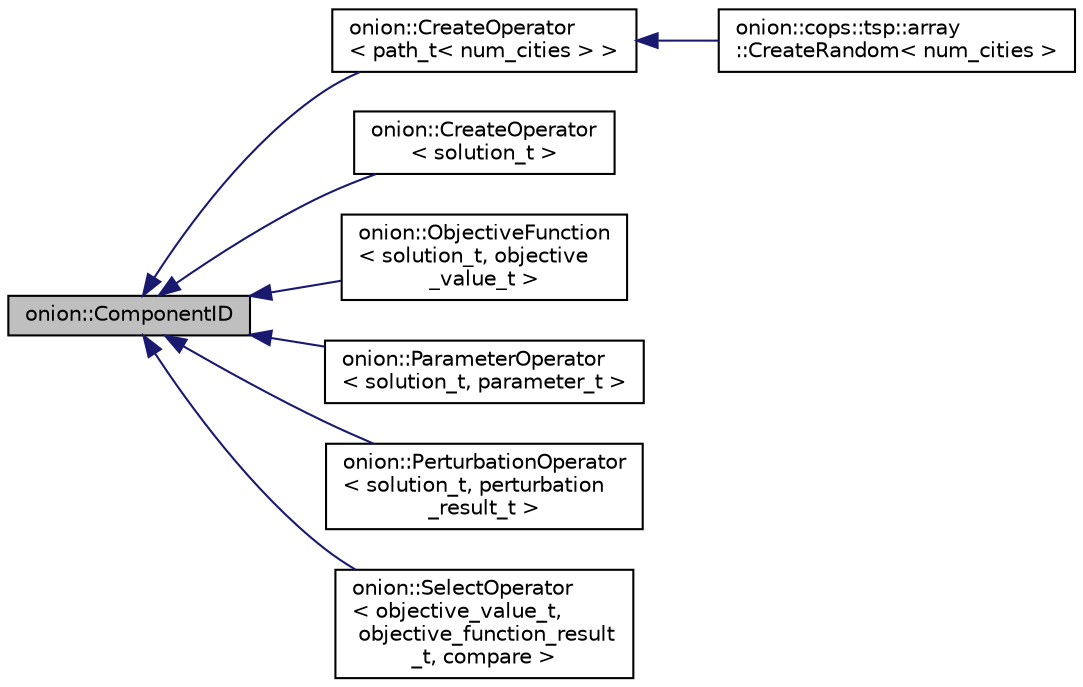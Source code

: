 digraph "onion::ComponentID"
{
 // LATEX_PDF_SIZE
  edge [fontname="Helvetica",fontsize="10",labelfontname="Helvetica",labelfontsize="10"];
  node [fontname="Helvetica",fontsize="10",shape=record];
  rankdir="LR";
  Node1 [label="onion::ComponentID",height=0.2,width=0.4,color="black", fillcolor="grey75", style="filled", fontcolor="black",tooltip="Base class used to identify concrete implementations of the Onion basic components."];
  Node1 -> Node2 [dir="back",color="midnightblue",fontsize="10",style="solid",fontname="Helvetica"];
  Node2 [label="onion::CreateOperator\l\< path_t\< num_cities \> \>",height=0.2,width=0.4,color="black", fillcolor="white", style="filled",URL="$classonion_1_1_create_operator.html",tooltip=" "];
  Node2 -> Node3 [dir="back",color="midnightblue",fontsize="10",style="solid",fontname="Helvetica"];
  Node3 [label="onion::cops::tsp::array\l::CreateRandom\< num_cities \>",height=0.2,width=0.4,color="black", fillcolor="white", style="filled",URL="$classonion_1_1cops_1_1tsp_1_1array_1_1_create_random.html",tooltip=" "];
  Node1 -> Node4 [dir="back",color="midnightblue",fontsize="10",style="solid",fontname="Helvetica"];
  Node4 [label="onion::CreateOperator\l\< solution_t \>",height=0.2,width=0.4,color="black", fillcolor="white", style="filled",URL="$classonion_1_1_create_operator.html",tooltip="Abstract Data Type that defines the CreateOperator component."];
  Node1 -> Node5 [dir="back",color="midnightblue",fontsize="10",style="solid",fontname="Helvetica"];
  Node5 [label="onion::ObjectiveFunction\l\< solution_t, objective\l_value_t \>",height=0.2,width=0.4,color="black", fillcolor="white", style="filled",URL="$classonion_1_1_objective_function.html",tooltip="Abstract Data Type that defines the ObjectiveFuntion component."];
  Node1 -> Node6 [dir="back",color="midnightblue",fontsize="10",style="solid",fontname="Helvetica"];
  Node6 [label="onion::ParameterOperator\l\< solution_t, parameter_t \>",height=0.2,width=0.4,color="black", fillcolor="white", style="filled",URL="$classonion_1_1_parameter_operator.html",tooltip="Abstract Data Type that defines the ParameterOperator component."];
  Node1 -> Node7 [dir="back",color="midnightblue",fontsize="10",style="solid",fontname="Helvetica"];
  Node7 [label="onion::PerturbationOperator\l\< solution_t, perturbation\l_result_t \>",height=0.2,width=0.4,color="black", fillcolor="white", style="filled",URL="$classonion_1_1_perturbation_operator.html",tooltip="Abstract Data Type that defines the Perturbation Operator."];
  Node1 -> Node8 [dir="back",color="midnightblue",fontsize="10",style="solid",fontname="Helvetica"];
  Node8 [label="onion::SelectOperator\l\< objective_value_t,\l objective_function_result\l_t, compare \>",height=0.2,width=0.4,color="black", fillcolor="white", style="filled",URL="$classonion_1_1_select_operator.html",tooltip="Defines the interface of SelectOperator components."];
}
